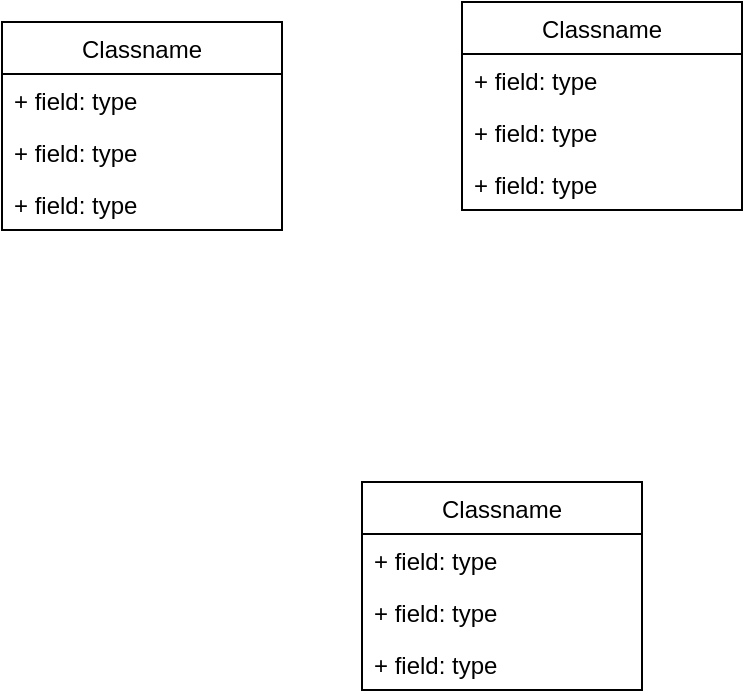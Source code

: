 <mxfile version="18.0.1" type="device" pages="2"><diagram name="聚合" id="b5b7bab2-c9e2-2cf4-8b2a-24fd1a2a6d21"><mxGraphModel dx="1422" dy="762" grid="1" gridSize="10" guides="1" tooltips="1" connect="1" arrows="1" fold="1" page="1" pageScale="1" pageWidth="827" pageHeight="1169" background="none" math="0" shadow="0"><root><mxCell id="0"/><mxCell id="1" parent="0"/><mxCell id="q4y1gXXmvUbQww6NUXkA-1" value="Classname" style="swimlane;fontStyle=0;childLayout=stackLayout;horizontal=1;startSize=26;fillColor=none;horizontalStack=0;resizeParent=1;resizeParentMax=0;resizeLast=0;collapsible=1;marginBottom=0;" vertex="1" parent="1"><mxGeometry x="300" y="350" width="140" height="104" as="geometry"/></mxCell><mxCell id="q4y1gXXmvUbQww6NUXkA-2" value="+ field: type" style="text;strokeColor=none;fillColor=none;align=left;verticalAlign=top;spacingLeft=4;spacingRight=4;overflow=hidden;rotatable=0;points=[[0,0.5],[1,0.5]];portConstraint=eastwest;" vertex="1" parent="q4y1gXXmvUbQww6NUXkA-1"><mxGeometry y="26" width="140" height="26" as="geometry"/></mxCell><mxCell id="q4y1gXXmvUbQww6NUXkA-3" value="+ field: type" style="text;strokeColor=none;fillColor=none;align=left;verticalAlign=top;spacingLeft=4;spacingRight=4;overflow=hidden;rotatable=0;points=[[0,0.5],[1,0.5]];portConstraint=eastwest;" vertex="1" parent="q4y1gXXmvUbQww6NUXkA-1"><mxGeometry y="52" width="140" height="26" as="geometry"/></mxCell><mxCell id="q4y1gXXmvUbQww6NUXkA-4" value="+ field: type" style="text;strokeColor=none;fillColor=none;align=left;verticalAlign=top;spacingLeft=4;spacingRight=4;overflow=hidden;rotatable=0;points=[[0,0.5],[1,0.5]];portConstraint=eastwest;" vertex="1" parent="q4y1gXXmvUbQww6NUXkA-1"><mxGeometry y="78" width="140" height="26" as="geometry"/></mxCell><mxCell id="q4y1gXXmvUbQww6NUXkA-5" value="Classname" style="swimlane;fontStyle=0;childLayout=stackLayout;horizontal=1;startSize=26;fillColor=none;horizontalStack=0;resizeParent=1;resizeParentMax=0;resizeLast=0;collapsible=1;marginBottom=0;" vertex="1" parent="1"><mxGeometry x="350" y="110" width="140" height="104" as="geometry"/></mxCell><mxCell id="q4y1gXXmvUbQww6NUXkA-6" value="+ field: type" style="text;strokeColor=none;fillColor=none;align=left;verticalAlign=top;spacingLeft=4;spacingRight=4;overflow=hidden;rotatable=0;points=[[0,0.5],[1,0.5]];portConstraint=eastwest;" vertex="1" parent="q4y1gXXmvUbQww6NUXkA-5"><mxGeometry y="26" width="140" height="26" as="geometry"/></mxCell><mxCell id="q4y1gXXmvUbQww6NUXkA-7" value="+ field: type" style="text;strokeColor=none;fillColor=none;align=left;verticalAlign=top;spacingLeft=4;spacingRight=4;overflow=hidden;rotatable=0;points=[[0,0.5],[1,0.5]];portConstraint=eastwest;" vertex="1" parent="q4y1gXXmvUbQww6NUXkA-5"><mxGeometry y="52" width="140" height="26" as="geometry"/></mxCell><mxCell id="q4y1gXXmvUbQww6NUXkA-8" value="+ field: type" style="text;strokeColor=none;fillColor=none;align=left;verticalAlign=top;spacingLeft=4;spacingRight=4;overflow=hidden;rotatable=0;points=[[0,0.5],[1,0.5]];portConstraint=eastwest;" vertex="1" parent="q4y1gXXmvUbQww6NUXkA-5"><mxGeometry y="78" width="140" height="26" as="geometry"/></mxCell><mxCell id="q4y1gXXmvUbQww6NUXkA-9" value="Classname" style="swimlane;fontStyle=0;childLayout=stackLayout;horizontal=1;startSize=26;fillColor=none;horizontalStack=0;resizeParent=1;resizeParentMax=0;resizeLast=0;collapsible=1;marginBottom=0;" vertex="1" parent="1"><mxGeometry x="120" y="120" width="140" height="104" as="geometry"/></mxCell><mxCell id="q4y1gXXmvUbQww6NUXkA-10" value="+ field: type" style="text;strokeColor=none;fillColor=none;align=left;verticalAlign=top;spacingLeft=4;spacingRight=4;overflow=hidden;rotatable=0;points=[[0,0.5],[1,0.5]];portConstraint=eastwest;" vertex="1" parent="q4y1gXXmvUbQww6NUXkA-9"><mxGeometry y="26" width="140" height="26" as="geometry"/></mxCell><mxCell id="q4y1gXXmvUbQww6NUXkA-11" value="+ field: type" style="text;strokeColor=none;fillColor=none;align=left;verticalAlign=top;spacingLeft=4;spacingRight=4;overflow=hidden;rotatable=0;points=[[0,0.5],[1,0.5]];portConstraint=eastwest;" vertex="1" parent="q4y1gXXmvUbQww6NUXkA-9"><mxGeometry y="52" width="140" height="26" as="geometry"/></mxCell><mxCell id="q4y1gXXmvUbQww6NUXkA-12" value="+ field: type" style="text;strokeColor=none;fillColor=none;align=left;verticalAlign=top;spacingLeft=4;spacingRight=4;overflow=hidden;rotatable=0;points=[[0,0.5],[1,0.5]];portConstraint=eastwest;" vertex="1" parent="q4y1gXXmvUbQww6NUXkA-9"><mxGeometry y="78" width="140" height="26" as="geometry"/></mxCell></root></mxGraphModel></diagram><diagram id="y57ESgfZo5Q0gPeMH4wc" name="組合"><mxGraphModel dx="871" dy="459" grid="1" gridSize="10" guides="1" tooltips="1" connect="1" arrows="1" fold="1" page="1" pageScale="1" pageWidth="827" pageHeight="1169" math="0" shadow="0">&#xa;            <root>&#xa;                <mxCell id="CHDtnuDMMGn6DQg8g9th-0"/>&#xa;                <mxCell id="CHDtnuDMMGn6DQg8g9th-1" parent="CHDtnuDMMGn6DQg8g9th-0"/>&#xa;            </root>&#xa;        </mxGraphModel></diagram></mxfile>